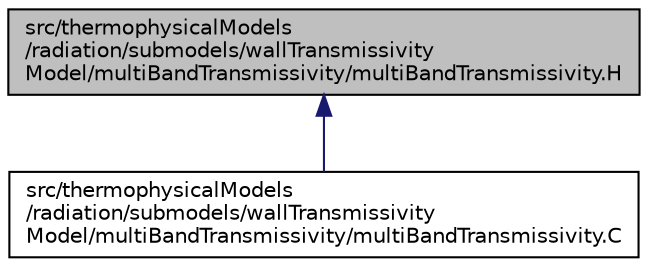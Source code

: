 digraph "src/thermophysicalModels/radiation/submodels/wallTransmissivityModel/multiBandTransmissivity/multiBandTransmissivity.H"
{
  bgcolor="transparent";
  edge [fontname="Helvetica",fontsize="10",labelfontname="Helvetica",labelfontsize="10"];
  node [fontname="Helvetica",fontsize="10",shape=record];
  Node1 [label="src/thermophysicalModels\l/radiation/submodels/wallTransmissivity\lModel/multiBandTransmissivity/multiBandTransmissivity.H",height=0.2,width=0.4,color="black", fillcolor="grey75", style="filled" fontcolor="black"];
  Node1 -> Node2 [dir="back",color="midnightblue",fontsize="10",style="solid",fontname="Helvetica"];
  Node2 [label="src/thermophysicalModels\l/radiation/submodels/wallTransmissivity\lModel/multiBandTransmissivity/multiBandTransmissivity.C",height=0.2,width=0.4,color="black",URL="$multiBandTransmissivity_8C.html"];
}
